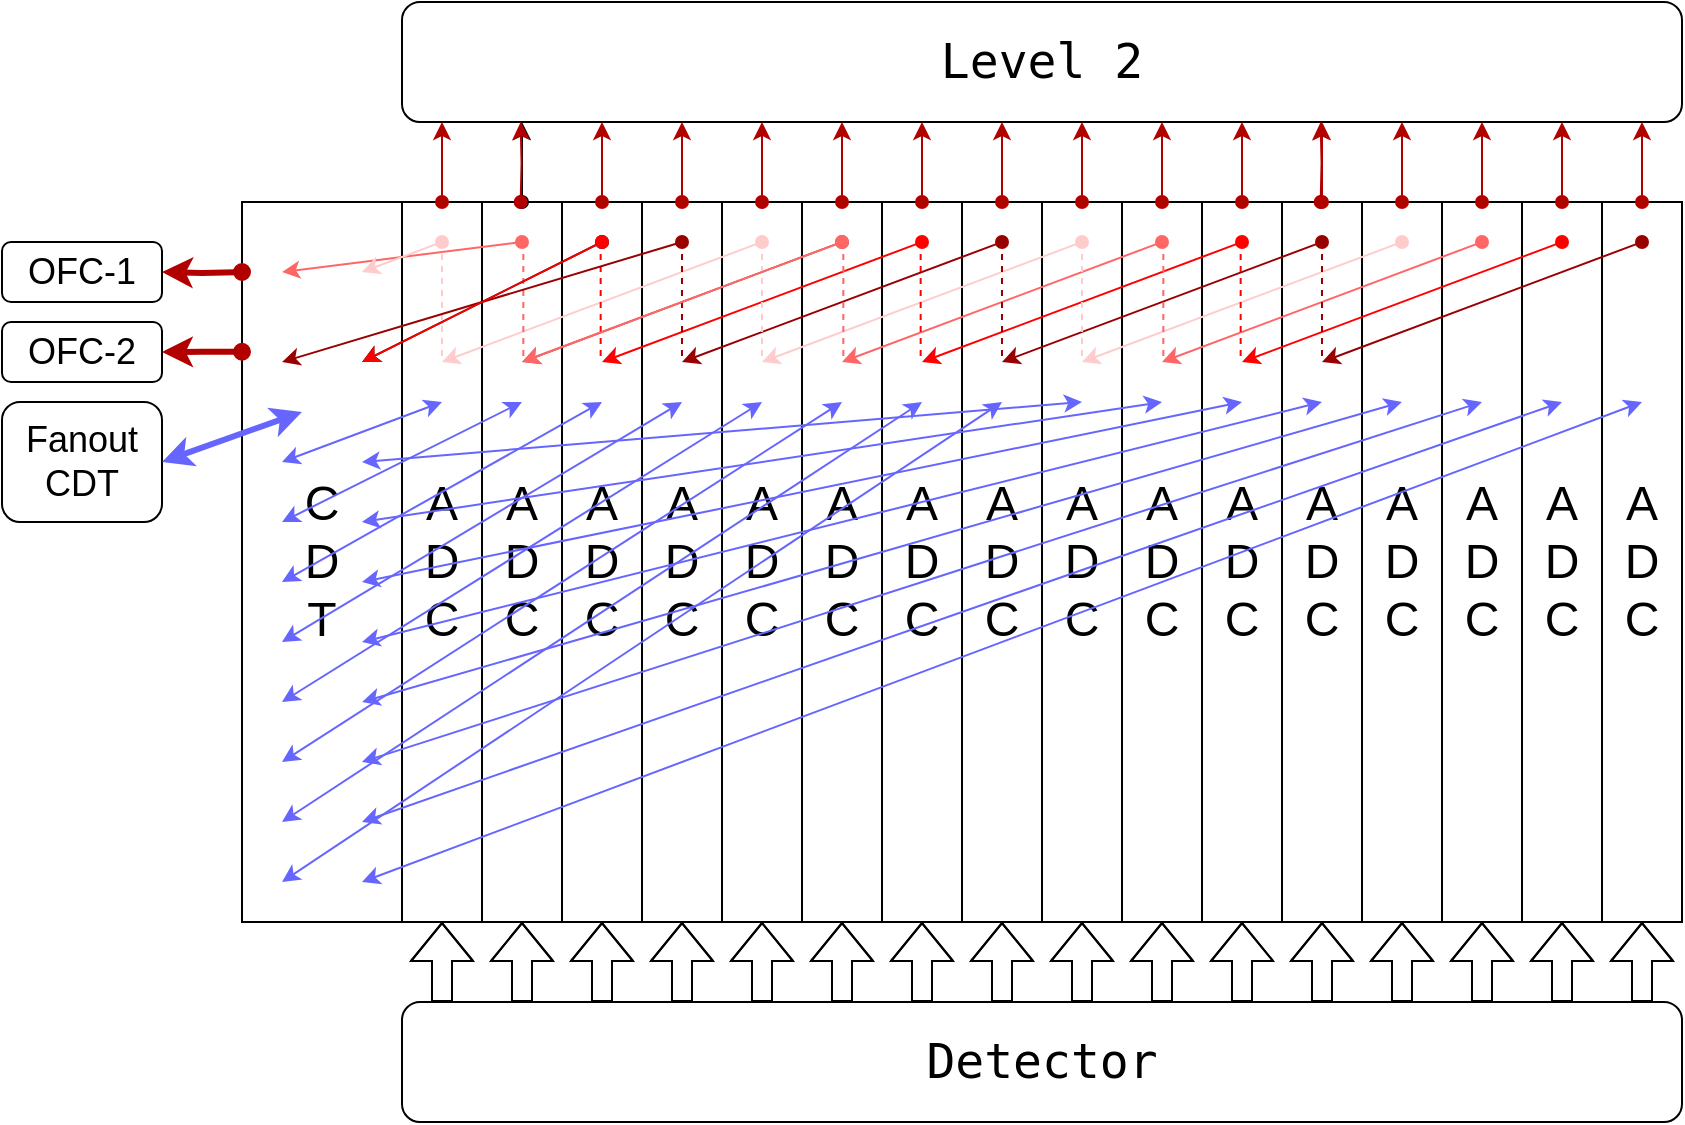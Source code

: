 <mxfile version="13.0.1" type="github"><diagram id="c4hljf-op57V5p_WFwa3" name="Page-1"><mxGraphModel dx="1043" dy="637" grid="1" gridSize="10" guides="1" tooltips="1" connect="1" arrows="1" fold="1" page="1" pageScale="1" pageWidth="850" pageHeight="1100" math="0" shadow="0"><root><mxCell id="0"/><mxCell id="1" parent="0"/><mxCell id="8QlNRYFuqzHitPFtihIb-22" value="&lt;span style=&quot;font-size: 24px&quot;&gt;C&lt;/span&gt;&lt;br style=&quot;font-size: 24px&quot;&gt;&lt;span style=&quot;font-size: 24px&quot;&gt;D&lt;/span&gt;&lt;br style=&quot;font-size: 24px&quot;&gt;&lt;span style=&quot;font-size: 24px&quot;&gt;T&lt;/span&gt;" style="rounded=0;whiteSpace=wrap;html=1;" vertex="1" parent="1"><mxGeometry x="125" y="120" width="80" height="360" as="geometry"/></mxCell><mxCell id="8QlNRYFuqzHitPFtihIb-60" style="edgeStyle=orthogonalEdgeStyle;rounded=0;orthogonalLoop=1;jettySize=auto;html=1;exitX=0.5;exitY=1;exitDx=0;exitDy=0;startArrow=block;startFill=1;endArrow=none;endFill=0;shape=flexArrow;" edge="1" parent="1" source="8QlNRYFuqzHitPFtihIb-23"><mxGeometry relative="1" as="geometry"><mxPoint x="225" y="520" as="targetPoint"/><Array as="points"><mxPoint x="225" y="500"/><mxPoint x="225" y="500"/></Array></mxGeometry></mxCell><mxCell id="8QlNRYFuqzHitPFtihIb-23" value="&lt;span style=&quot;font-size: 24px&quot;&gt;A&lt;/span&gt;&lt;br style=&quot;font-size: 24px&quot;&gt;&lt;span style=&quot;font-size: 24px&quot;&gt;D&lt;/span&gt;&lt;br style=&quot;font-size: 24px&quot;&gt;&lt;span style=&quot;font-size: 24px&quot;&gt;C&lt;/span&gt;" style="rounded=0;whiteSpace=wrap;html=1;" vertex="1" parent="1"><mxGeometry x="205" y="120" width="40" height="360" as="geometry"/></mxCell><mxCell id="8QlNRYFuqzHitPFtihIb-61" style="edgeStyle=orthogonalEdgeStyle;rounded=0;orthogonalLoop=1;jettySize=auto;html=1;exitX=0.5;exitY=1;exitDx=0;exitDy=0;startArrow=block;startFill=1;endArrow=none;endFill=0;shape=flexArrow;" edge="1" parent="1" source="8QlNRYFuqzHitPFtihIb-24"><mxGeometry relative="1" as="geometry"><mxPoint x="265" y="520" as="targetPoint"/></mxGeometry></mxCell><mxCell id="8QlNRYFuqzHitPFtihIb-24" value="&lt;span style=&quot;font-size: 24px&quot;&gt;A&lt;/span&gt;&lt;br style=&quot;font-size: 24px&quot;&gt;&lt;span style=&quot;font-size: 24px&quot;&gt;D&lt;/span&gt;&lt;br style=&quot;font-size: 24px&quot;&gt;&lt;span style=&quot;font-size: 24px&quot;&gt;C&lt;/span&gt;" style="rounded=0;whiteSpace=wrap;html=1;" vertex="1" parent="1"><mxGeometry x="245" y="120" width="40" height="360" as="geometry"/></mxCell><mxCell id="8QlNRYFuqzHitPFtihIb-63" style="edgeStyle=orthogonalEdgeStyle;rounded=0;orthogonalLoop=1;jettySize=auto;html=1;exitX=0.5;exitY=1;exitDx=0;exitDy=0;startArrow=block;startFill=1;endArrow=none;endFill=0;shape=flexArrow;" edge="1" parent="1" source="8QlNRYFuqzHitPFtihIb-25"><mxGeometry relative="1" as="geometry"><mxPoint x="305" y="520" as="targetPoint"/></mxGeometry></mxCell><mxCell id="8QlNRYFuqzHitPFtihIb-25" value="&lt;span style=&quot;font-size: 24px&quot;&gt;A&lt;/span&gt;&lt;br style=&quot;font-size: 24px&quot;&gt;&lt;span style=&quot;font-size: 24px&quot;&gt;D&lt;/span&gt;&lt;br style=&quot;font-size: 24px&quot;&gt;&lt;span style=&quot;font-size: 24px&quot;&gt;C&lt;/span&gt;" style="rounded=0;whiteSpace=wrap;html=1;" vertex="1" parent="1"><mxGeometry x="285" y="120" width="40" height="360" as="geometry"/></mxCell><mxCell id="8QlNRYFuqzHitPFtihIb-64" style="edgeStyle=orthogonalEdgeStyle;rounded=0;orthogonalLoop=1;jettySize=auto;html=1;exitX=0.5;exitY=1;exitDx=0;exitDy=0;startArrow=block;startFill=1;endArrow=none;endFill=0;shape=flexArrow;" edge="1" parent="1" source="8QlNRYFuqzHitPFtihIb-26"><mxGeometry relative="1" as="geometry"><mxPoint x="345" y="520" as="targetPoint"/></mxGeometry></mxCell><mxCell id="8QlNRYFuqzHitPFtihIb-26" value="&lt;span style=&quot;font-size: 24px&quot;&gt;A&lt;/span&gt;&lt;br style=&quot;font-size: 24px&quot;&gt;&lt;span style=&quot;font-size: 24px&quot;&gt;D&lt;/span&gt;&lt;br style=&quot;font-size: 24px&quot;&gt;&lt;span style=&quot;font-size: 24px&quot;&gt;C&lt;/span&gt;" style="rounded=0;whiteSpace=wrap;html=1;" vertex="1" parent="1"><mxGeometry x="325" y="120" width="40" height="360" as="geometry"/></mxCell><mxCell id="8QlNRYFuqzHitPFtihIb-65" style="edgeStyle=orthogonalEdgeStyle;rounded=0;orthogonalLoop=1;jettySize=auto;html=1;exitX=0.5;exitY=1;exitDx=0;exitDy=0;startArrow=block;startFill=1;endArrow=none;endFill=0;shape=flexArrow;" edge="1" parent="1" source="8QlNRYFuqzHitPFtihIb-27"><mxGeometry relative="1" as="geometry"><mxPoint x="385" y="520" as="targetPoint"/></mxGeometry></mxCell><mxCell id="8QlNRYFuqzHitPFtihIb-27" value="&lt;span style=&quot;font-size: 24px&quot;&gt;A&lt;/span&gt;&lt;br style=&quot;font-size: 24px&quot;&gt;&lt;span style=&quot;font-size: 24px&quot;&gt;D&lt;/span&gt;&lt;br style=&quot;font-size: 24px&quot;&gt;&lt;span style=&quot;font-size: 24px&quot;&gt;C&lt;/span&gt;" style="rounded=0;whiteSpace=wrap;html=1;" vertex="1" parent="1"><mxGeometry x="365" y="120" width="40" height="360" as="geometry"/></mxCell><mxCell id="8QlNRYFuqzHitPFtihIb-66" style="edgeStyle=orthogonalEdgeStyle;rounded=0;orthogonalLoop=1;jettySize=auto;html=1;exitX=0.5;exitY=1;exitDx=0;exitDy=0;startArrow=block;startFill=1;endArrow=none;endFill=0;shape=flexArrow;" edge="1" parent="1" source="8QlNRYFuqzHitPFtihIb-28"><mxGeometry relative="1" as="geometry"><mxPoint x="425" y="520" as="targetPoint"/></mxGeometry></mxCell><mxCell id="8QlNRYFuqzHitPFtihIb-28" value="&lt;span style=&quot;font-size: 24px&quot;&gt;A&lt;/span&gt;&lt;br style=&quot;font-size: 24px&quot;&gt;&lt;span style=&quot;font-size: 24px&quot;&gt;D&lt;/span&gt;&lt;br style=&quot;font-size: 24px&quot;&gt;&lt;span style=&quot;font-size: 24px&quot;&gt;C&lt;/span&gt;" style="rounded=0;whiteSpace=wrap;html=1;" vertex="1" parent="1"><mxGeometry x="405" y="120" width="40" height="360" as="geometry"/></mxCell><mxCell id="8QlNRYFuqzHitPFtihIb-67" style="edgeStyle=orthogonalEdgeStyle;rounded=0;orthogonalLoop=1;jettySize=auto;html=1;exitX=0.5;exitY=1;exitDx=0;exitDy=0;startArrow=block;startFill=1;endArrow=none;endFill=0;shape=flexArrow;" edge="1" parent="1" source="8QlNRYFuqzHitPFtihIb-29"><mxGeometry relative="1" as="geometry"><mxPoint x="465" y="520" as="targetPoint"/></mxGeometry></mxCell><mxCell id="8QlNRYFuqzHitPFtihIb-29" value="&lt;span style=&quot;font-size: 24px&quot;&gt;A&lt;/span&gt;&lt;br style=&quot;font-size: 24px&quot;&gt;&lt;span style=&quot;font-size: 24px&quot;&gt;D&lt;/span&gt;&lt;br style=&quot;font-size: 24px&quot;&gt;&lt;span style=&quot;font-size: 24px&quot;&gt;C&lt;/span&gt;" style="rounded=0;whiteSpace=wrap;html=1;" vertex="1" parent="1"><mxGeometry x="445" y="120" width="40" height="360" as="geometry"/></mxCell><mxCell id="8QlNRYFuqzHitPFtihIb-68" style="edgeStyle=orthogonalEdgeStyle;rounded=0;orthogonalLoop=1;jettySize=auto;html=1;exitX=0.5;exitY=1;exitDx=0;exitDy=0;startArrow=block;startFill=1;endArrow=none;endFill=0;shape=flexArrow;" edge="1" parent="1" source="8QlNRYFuqzHitPFtihIb-30"><mxGeometry relative="1" as="geometry"><mxPoint x="505" y="520" as="targetPoint"/></mxGeometry></mxCell><mxCell id="8QlNRYFuqzHitPFtihIb-30" value="&lt;span style=&quot;font-size: 24px&quot;&gt;A&lt;/span&gt;&lt;br style=&quot;font-size: 24px&quot;&gt;&lt;span style=&quot;font-size: 24px&quot;&gt;D&lt;/span&gt;&lt;br style=&quot;font-size: 24px&quot;&gt;&lt;span style=&quot;font-size: 24px&quot;&gt;C&lt;/span&gt;" style="rounded=0;whiteSpace=wrap;html=1;" vertex="1" parent="1"><mxGeometry x="485" y="120" width="40" height="360" as="geometry"/></mxCell><mxCell id="8QlNRYFuqzHitPFtihIb-69" style="edgeStyle=orthogonalEdgeStyle;rounded=0;orthogonalLoop=1;jettySize=auto;html=1;exitX=0.5;exitY=1;exitDx=0;exitDy=0;startArrow=block;startFill=1;endArrow=none;endFill=0;shape=flexArrow;" edge="1" parent="1" source="8QlNRYFuqzHitPFtihIb-31"><mxGeometry relative="1" as="geometry"><mxPoint x="545" y="520" as="targetPoint"/></mxGeometry></mxCell><mxCell id="8QlNRYFuqzHitPFtihIb-31" value="&lt;span style=&quot;font-size: 24px&quot;&gt;A&lt;/span&gt;&lt;br style=&quot;font-size: 24px&quot;&gt;&lt;span style=&quot;font-size: 24px&quot;&gt;D&lt;/span&gt;&lt;br style=&quot;font-size: 24px&quot;&gt;&lt;span style=&quot;font-size: 24px&quot;&gt;C&lt;/span&gt;" style="rounded=0;whiteSpace=wrap;html=1;" vertex="1" parent="1"><mxGeometry x="525" y="120" width="40" height="360" as="geometry"/></mxCell><mxCell id="8QlNRYFuqzHitPFtihIb-70" style="edgeStyle=orthogonalEdgeStyle;rounded=0;orthogonalLoop=1;jettySize=auto;html=1;exitX=0.5;exitY=1;exitDx=0;exitDy=0;startArrow=block;startFill=1;endArrow=none;endFill=0;shape=flexArrow;" edge="1" parent="1" source="8QlNRYFuqzHitPFtihIb-32"><mxGeometry relative="1" as="geometry"><mxPoint x="585" y="520" as="targetPoint"/></mxGeometry></mxCell><mxCell id="8QlNRYFuqzHitPFtihIb-32" value="&lt;span style=&quot;font-size: 24px&quot;&gt;A&lt;/span&gt;&lt;br style=&quot;font-size: 24px&quot;&gt;&lt;span style=&quot;font-size: 24px&quot;&gt;D&lt;/span&gt;&lt;br style=&quot;font-size: 24px&quot;&gt;&lt;span style=&quot;font-size: 24px&quot;&gt;C&lt;/span&gt;" style="rounded=0;whiteSpace=wrap;html=1;" vertex="1" parent="1"><mxGeometry x="565" y="120" width="40" height="360" as="geometry"/></mxCell><mxCell id="8QlNRYFuqzHitPFtihIb-71" style="edgeStyle=orthogonalEdgeStyle;rounded=0;orthogonalLoop=1;jettySize=auto;html=1;exitX=0.5;exitY=1;exitDx=0;exitDy=0;startArrow=block;startFill=1;endArrow=none;endFill=0;shape=flexArrow;" edge="1" parent="1" source="8QlNRYFuqzHitPFtihIb-33"><mxGeometry relative="1" as="geometry"><mxPoint x="625" y="520" as="targetPoint"/></mxGeometry></mxCell><mxCell id="8QlNRYFuqzHitPFtihIb-33" value="&lt;span style=&quot;font-size: 24px&quot;&gt;A&lt;/span&gt;&lt;br style=&quot;font-size: 24px&quot;&gt;&lt;span style=&quot;font-size: 24px&quot;&gt;D&lt;/span&gt;&lt;br style=&quot;font-size: 24px&quot;&gt;&lt;span style=&quot;font-size: 24px&quot;&gt;C&lt;/span&gt;" style="rounded=0;whiteSpace=wrap;html=1;" vertex="1" parent="1"><mxGeometry x="605" y="120" width="40" height="360" as="geometry"/></mxCell><mxCell id="8QlNRYFuqzHitPFtihIb-72" style="edgeStyle=orthogonalEdgeStyle;rounded=0;orthogonalLoop=1;jettySize=auto;html=1;exitX=0.5;exitY=1;exitDx=0;exitDy=0;startArrow=block;startFill=1;endArrow=none;endFill=0;shape=flexArrow;" edge="1" parent="1" source="8QlNRYFuqzHitPFtihIb-34"><mxGeometry relative="1" as="geometry"><mxPoint x="665" y="520" as="targetPoint"/></mxGeometry></mxCell><mxCell id="8QlNRYFuqzHitPFtihIb-34" value="&lt;span style=&quot;font-size: 24px&quot;&gt;A&lt;/span&gt;&lt;br style=&quot;font-size: 24px&quot;&gt;&lt;span style=&quot;font-size: 24px&quot;&gt;D&lt;/span&gt;&lt;br style=&quot;font-size: 24px&quot;&gt;&lt;span style=&quot;font-size: 24px&quot;&gt;C&lt;/span&gt;" style="rounded=0;whiteSpace=wrap;html=1;" vertex="1" parent="1"><mxGeometry x="645" y="120" width="40" height="360" as="geometry"/></mxCell><mxCell id="8QlNRYFuqzHitPFtihIb-73" style="edgeStyle=orthogonalEdgeStyle;rounded=0;orthogonalLoop=1;jettySize=auto;html=1;exitX=0.5;exitY=1;exitDx=0;exitDy=0;startArrow=block;startFill=1;endArrow=none;endFill=0;shape=flexArrow;" edge="1" parent="1" source="8QlNRYFuqzHitPFtihIb-35"><mxGeometry relative="1" as="geometry"><mxPoint x="705" y="520" as="targetPoint"/></mxGeometry></mxCell><mxCell id="8QlNRYFuqzHitPFtihIb-35" value="&lt;span style=&quot;font-size: 24px&quot;&gt;A&lt;/span&gt;&lt;br style=&quot;font-size: 24px&quot;&gt;&lt;span style=&quot;font-size: 24px&quot;&gt;D&lt;/span&gt;&lt;br style=&quot;font-size: 24px&quot;&gt;&lt;span style=&quot;font-size: 24px&quot;&gt;C&lt;/span&gt;" style="rounded=0;whiteSpace=wrap;html=1;" vertex="1" parent="1"><mxGeometry x="685" y="120" width="40" height="360" as="geometry"/></mxCell><mxCell id="8QlNRYFuqzHitPFtihIb-74" style="edgeStyle=orthogonalEdgeStyle;rounded=0;orthogonalLoop=1;jettySize=auto;html=1;exitX=0.5;exitY=1;exitDx=0;exitDy=0;startArrow=block;startFill=1;endArrow=none;endFill=0;shape=flexArrow;" edge="1" parent="1" source="8QlNRYFuqzHitPFtihIb-36"><mxGeometry relative="1" as="geometry"><mxPoint x="745" y="520" as="targetPoint"/></mxGeometry></mxCell><mxCell id="8QlNRYFuqzHitPFtihIb-36" value="&lt;span style=&quot;font-size: 24px&quot;&gt;A&lt;/span&gt;&lt;br style=&quot;font-size: 24px&quot;&gt;&lt;span style=&quot;font-size: 24px&quot;&gt;D&lt;/span&gt;&lt;br style=&quot;font-size: 24px&quot;&gt;&lt;span style=&quot;font-size: 24px&quot;&gt;C&lt;/span&gt;" style="rounded=0;whiteSpace=wrap;html=1;" vertex="1" parent="1"><mxGeometry x="725" y="120" width="40" height="360" as="geometry"/></mxCell><mxCell id="8QlNRYFuqzHitPFtihIb-75" style="edgeStyle=orthogonalEdgeStyle;rounded=0;orthogonalLoop=1;jettySize=auto;html=1;exitX=0.5;exitY=1;exitDx=0;exitDy=0;startArrow=block;startFill=1;endArrow=none;endFill=0;shape=flexArrow;" edge="1" parent="1" source="8QlNRYFuqzHitPFtihIb-37"><mxGeometry relative="1" as="geometry"><mxPoint x="785" y="520" as="targetPoint"/></mxGeometry></mxCell><mxCell id="8QlNRYFuqzHitPFtihIb-37" value="&lt;span style=&quot;font-size: 24px&quot;&gt;A&lt;/span&gt;&lt;br style=&quot;font-size: 24px&quot;&gt;&lt;span style=&quot;font-size: 24px&quot;&gt;D&lt;/span&gt;&lt;br style=&quot;font-size: 24px&quot;&gt;&lt;span style=&quot;font-size: 24px&quot;&gt;C&lt;/span&gt;" style="rounded=0;whiteSpace=wrap;html=1;" vertex="1" parent="1"><mxGeometry x="765" y="120" width="40" height="360" as="geometry"/></mxCell><mxCell id="8QlNRYFuqzHitPFtihIb-76" style="edgeStyle=orthogonalEdgeStyle;rounded=0;orthogonalLoop=1;jettySize=auto;html=1;exitX=0.5;exitY=1;exitDx=0;exitDy=0;startArrow=block;startFill=1;endArrow=none;endFill=0;shape=flexArrow;" edge="1" parent="1" source="8QlNRYFuqzHitPFtihIb-38"><mxGeometry relative="1" as="geometry"><mxPoint x="825" y="520" as="targetPoint"/></mxGeometry></mxCell><mxCell id="8QlNRYFuqzHitPFtihIb-38" value="&lt;span style=&quot;font-size: 24px&quot;&gt;A&lt;/span&gt;&lt;br style=&quot;font-size: 24px&quot;&gt;&lt;span style=&quot;font-size: 24px&quot;&gt;D&lt;/span&gt;&lt;br style=&quot;font-size: 24px&quot;&gt;&lt;span style=&quot;font-size: 24px&quot;&gt;C&lt;/span&gt;" style="rounded=0;whiteSpace=wrap;html=1;" vertex="1" parent="1"><mxGeometry x="805" y="120" width="40" height="360" as="geometry"/></mxCell><mxCell id="8QlNRYFuqzHitPFtihIb-77" value="&lt;pre&gt;&lt;font style=&quot;font-size: 24px&quot;&gt;Detector&lt;/font&gt;&lt;/pre&gt;" style="rounded=1;whiteSpace=wrap;html=1;" vertex="1" parent="1"><mxGeometry x="205" y="520" width="640" height="60" as="geometry"/></mxCell><mxCell id="8QlNRYFuqzHitPFtihIb-79" value="&lt;pre&gt;&lt;font style=&quot;font-size: 24px&quot;&gt;Level 2&lt;/font&gt;&lt;/pre&gt;" style="rounded=1;whiteSpace=wrap;html=1;" vertex="1" parent="1"><mxGeometry x="205" y="20" width="640" height="60" as="geometry"/></mxCell><mxCell id="8QlNRYFuqzHitPFtihIb-83" value="" style="endArrow=classic;html=1;startArrow=oval;startFill=1;strokeColor=#990000;" edge="1" parent="1"><mxGeometry width="50" height="50" relative="1" as="geometry"><mxPoint x="825" y="140" as="sourcePoint"/><mxPoint x="665" y="200" as="targetPoint"/></mxGeometry></mxCell><mxCell id="8QlNRYFuqzHitPFtihIb-86" value="" style="endArrow=classic;html=1;startArrow=oval;startFill=1;strokeColor=#FF0000;" edge="1" parent="1"><mxGeometry width="50" height="50" relative="1" as="geometry"><mxPoint x="785" y="140" as="sourcePoint"/><mxPoint x="625" y="200" as="targetPoint"/></mxGeometry></mxCell><mxCell id="8QlNRYFuqzHitPFtihIb-87" value="" style="endArrow=classic;html=1;startArrow=oval;startFill=1;fillColor=#f8cecc;strokeColor=#FF6666;" edge="1" parent="1"><mxGeometry width="50" height="50" relative="1" as="geometry"><mxPoint x="745" y="140" as="sourcePoint"/><mxPoint x="585" y="200" as="targetPoint"/></mxGeometry></mxCell><mxCell id="8QlNRYFuqzHitPFtihIb-88" value="" style="endArrow=classic;html=1;startArrow=oval;startFill=1;strokeColor=#FFCCCC;" edge="1" parent="1"><mxGeometry width="50" height="50" relative="1" as="geometry"><mxPoint x="705" y="140" as="sourcePoint"/><mxPoint x="545" y="200" as="targetPoint"/></mxGeometry></mxCell><mxCell id="8QlNRYFuqzHitPFtihIb-89" value="" style="endArrow=classic;html=1;startArrow=oval;startFill=1;strokeColor=#990000;" edge="1" parent="1"><mxGeometry width="50" height="50" relative="1" as="geometry"><mxPoint x="665" y="140" as="sourcePoint"/><mxPoint x="505" y="200" as="targetPoint"/></mxGeometry></mxCell><mxCell id="8QlNRYFuqzHitPFtihIb-90" value="" style="endArrow=classic;html=1;startArrow=oval;startFill=1;strokeColor=#FF0000;" edge="1" parent="1"><mxGeometry width="50" height="50" relative="1" as="geometry"><mxPoint x="625" y="140" as="sourcePoint"/><mxPoint x="465" y="200" as="targetPoint"/></mxGeometry></mxCell><mxCell id="8QlNRYFuqzHitPFtihIb-91" value="" style="endArrow=classic;html=1;startArrow=oval;startFill=1;fillColor=#f8cecc;strokeColor=#FF6666;" edge="1" parent="1"><mxGeometry width="50" height="50" relative="1" as="geometry"><mxPoint x="585" y="140" as="sourcePoint"/><mxPoint x="425" y="200" as="targetPoint"/></mxGeometry></mxCell><mxCell id="8QlNRYFuqzHitPFtihIb-92" value="" style="endArrow=classic;html=1;startArrow=oval;startFill=1;strokeColor=#FFCCCC;" edge="1" parent="1"><mxGeometry width="50" height="50" relative="1" as="geometry"><mxPoint x="545" y="140" as="sourcePoint"/><mxPoint x="385" y="200" as="targetPoint"/></mxGeometry></mxCell><mxCell id="8QlNRYFuqzHitPFtihIb-93" value="" style="endArrow=classic;html=1;startArrow=oval;startFill=1;strokeColor=#990000;" edge="1" parent="1"><mxGeometry width="50" height="50" relative="1" as="geometry"><mxPoint x="505" y="140" as="sourcePoint"/><mxPoint x="345" y="200" as="targetPoint"/></mxGeometry></mxCell><mxCell id="8QlNRYFuqzHitPFtihIb-94" value="" style="endArrow=classic;html=1;startArrow=oval;startFill=1;strokeColor=#FF0000;" edge="1" parent="1"><mxGeometry width="50" height="50" relative="1" as="geometry"><mxPoint x="465" y="140" as="sourcePoint"/><mxPoint x="305" y="200" as="targetPoint"/></mxGeometry></mxCell><mxCell id="8QlNRYFuqzHitPFtihIb-95" value="" style="endArrow=classic;html=1;startArrow=oval;startFill=1;fillColor=#f8cecc;strokeColor=#b85450;" edge="1" parent="1"><mxGeometry width="50" height="50" relative="1" as="geometry"><mxPoint x="425" y="140" as="sourcePoint"/><mxPoint x="265" y="200" as="targetPoint"/></mxGeometry></mxCell><mxCell id="8QlNRYFuqzHitPFtihIb-96" value="" style="endArrow=classic;html=1;startArrow=oval;startFill=1;strokeColor=#FFCCCC;" edge="1" parent="1"><mxGeometry width="50" height="50" relative="1" as="geometry"><mxPoint x="385" y="140" as="sourcePoint"/><mxPoint x="225" y="200" as="targetPoint"/></mxGeometry></mxCell><mxCell id="8QlNRYFuqzHitPFtihIb-97" value="" style="endArrow=none;dashed=1;html=1;strokeColor=#990000;" edge="1" parent="1"><mxGeometry width="50" height="50" relative="1" as="geometry"><mxPoint x="665" y="140" as="sourcePoint"/><mxPoint x="665" y="200" as="targetPoint"/></mxGeometry></mxCell><mxCell id="8QlNRYFuqzHitPFtihIb-98" value="" style="endArrow=none;dashed=1;html=1;strokeColor=#FF0000;" edge="1" parent="1"><mxGeometry width="50" height="50" relative="1" as="geometry"><mxPoint x="624.33" y="140" as="sourcePoint"/><mxPoint x="624.33" y="200" as="targetPoint"/></mxGeometry></mxCell><mxCell id="8QlNRYFuqzHitPFtihIb-99" value="" style="endArrow=none;dashed=1;html=1;fillColor=#f8cecc;strokeColor=#FF6666;" edge="1" parent="1"><mxGeometry width="50" height="50" relative="1" as="geometry"><mxPoint x="585.67" y="140" as="sourcePoint"/><mxPoint x="585.67" y="200" as="targetPoint"/></mxGeometry></mxCell><mxCell id="8QlNRYFuqzHitPFtihIb-100" value="" style="endArrow=none;dashed=1;html=1;strokeColor=#FFCCCC;" edge="1" parent="1"><mxGeometry width="50" height="50" relative="1" as="geometry"><mxPoint x="545" y="140" as="sourcePoint"/><mxPoint x="545" y="200" as="targetPoint"/></mxGeometry></mxCell><mxCell id="8QlNRYFuqzHitPFtihIb-101" value="" style="endArrow=none;dashed=1;html=1;strokeColor=#990000;" edge="1" parent="1"><mxGeometry width="50" height="50" relative="1" as="geometry"><mxPoint x="505" y="140" as="sourcePoint"/><mxPoint x="505" y="200" as="targetPoint"/></mxGeometry></mxCell><mxCell id="8QlNRYFuqzHitPFtihIb-102" value="" style="endArrow=none;dashed=1;html=1;strokeColor=#FF0000;" edge="1" parent="1"><mxGeometry width="50" height="50" relative="1" as="geometry"><mxPoint x="464.33" y="140" as="sourcePoint"/><mxPoint x="464.33" y="200" as="targetPoint"/></mxGeometry></mxCell><mxCell id="8QlNRYFuqzHitPFtihIb-103" value="" style="endArrow=none;dashed=1;html=1;fillColor=#f8cecc;strokeColor=#FF6666;" edge="1" parent="1"><mxGeometry width="50" height="50" relative="1" as="geometry"><mxPoint x="425.67" y="140" as="sourcePoint"/><mxPoint x="425.67" y="200" as="targetPoint"/></mxGeometry></mxCell><mxCell id="8QlNRYFuqzHitPFtihIb-104" value="" style="endArrow=none;dashed=1;html=1;strokeColor=#FFCCCC;" edge="1" parent="1"><mxGeometry width="50" height="50" relative="1" as="geometry"><mxPoint x="385" y="140" as="sourcePoint"/><mxPoint x="385" y="200" as="targetPoint"/></mxGeometry></mxCell><mxCell id="8QlNRYFuqzHitPFtihIb-105" value="" style="endArrow=none;dashed=1;html=1;strokeColor=#990000;" edge="1" parent="1"><mxGeometry width="50" height="50" relative="1" as="geometry"><mxPoint x="345" y="140" as="sourcePoint"/><mxPoint x="345" y="200" as="targetPoint"/></mxGeometry></mxCell><mxCell id="8QlNRYFuqzHitPFtihIb-106" value="" style="endArrow=none;dashed=1;html=1;strokeColor=#FF0000;" edge="1" parent="1"><mxGeometry width="50" height="50" relative="1" as="geometry"><mxPoint x="304.33" y="140" as="sourcePoint"/><mxPoint x="304.33" y="200" as="targetPoint"/></mxGeometry></mxCell><mxCell id="8QlNRYFuqzHitPFtihIb-107" value="" style="endArrow=none;dashed=1;html=1;fillColor=#f8cecc;strokeColor=#FF6666;" edge="1" parent="1"><mxGeometry width="50" height="50" relative="1" as="geometry"><mxPoint x="265.67" y="140" as="sourcePoint"/><mxPoint x="265.67" y="200" as="targetPoint"/></mxGeometry></mxCell><mxCell id="8QlNRYFuqzHitPFtihIb-108" value="" style="endArrow=none;dashed=1;html=1;strokeColor=#FFCCCC;" edge="1" parent="1"><mxGeometry width="50" height="50" relative="1" as="geometry"><mxPoint x="225" y="140" as="sourcePoint"/><mxPoint x="225" y="200" as="targetPoint"/></mxGeometry></mxCell><mxCell id="8QlNRYFuqzHitPFtihIb-109" value="" style="endArrow=classic;html=1;startArrow=oval;startFill=1;strokeColor=#990000;" edge="1" parent="1"><mxGeometry width="50" height="50" relative="1" as="geometry"><mxPoint x="345" y="140" as="sourcePoint"/><mxPoint x="145" y="200" as="targetPoint"/></mxGeometry></mxCell><mxCell id="8QlNRYFuqzHitPFtihIb-110" value="" style="endArrow=classic;html=1;startArrow=oval;startFill=1;" edge="1" parent="1"><mxGeometry width="50" height="50" relative="1" as="geometry"><mxPoint x="305" y="140" as="sourcePoint"/><mxPoint x="185" y="200" as="targetPoint"/></mxGeometry></mxCell><mxCell id="8QlNRYFuqzHitPFtihIb-111" value="" style="endArrow=classic;html=1;startArrow=oval;startFill=1;fillColor=#f8cecc;strokeColor=#FF6666;" edge="1" parent="1"><mxGeometry width="50" height="50" relative="1" as="geometry"><mxPoint x="265" y="140" as="sourcePoint"/><mxPoint x="145" y="155" as="targetPoint"/></mxGeometry></mxCell><mxCell id="8QlNRYFuqzHitPFtihIb-112" value="" style="endArrow=classic;html=1;startArrow=oval;startFill=1;strokeColor=#FFCCCC;" edge="1" parent="1"><mxGeometry width="50" height="50" relative="1" as="geometry"><mxPoint x="225" y="140" as="sourcePoint"/><mxPoint x="185" y="155" as="targetPoint"/></mxGeometry></mxCell><mxCell id="8QlNRYFuqzHitPFtihIb-114" value="" style="endArrow=classic;startArrow=classic;html=1;strokeColor=#6666FF;" edge="1" parent="1"><mxGeometry width="50" height="50" relative="1" as="geometry"><mxPoint x="145" y="250" as="sourcePoint"/><mxPoint x="225" y="220" as="targetPoint"/></mxGeometry></mxCell><mxCell id="8QlNRYFuqzHitPFtihIb-115" value="" style="endArrow=classic;startArrow=classic;html=1;strokeColor=#6666FF;" edge="1" parent="1"><mxGeometry width="50" height="50" relative="1" as="geometry"><mxPoint x="145" y="280" as="sourcePoint"/><mxPoint x="265" y="220" as="targetPoint"/></mxGeometry></mxCell><mxCell id="8QlNRYFuqzHitPFtihIb-116" value="" style="endArrow=classic;startArrow=classic;html=1;strokeColor=#6666FF;" edge="1" parent="1"><mxGeometry width="50" height="50" relative="1" as="geometry"><mxPoint x="145" y="310" as="sourcePoint"/><mxPoint x="305" y="220" as="targetPoint"/></mxGeometry></mxCell><mxCell id="8QlNRYFuqzHitPFtihIb-117" value="" style="endArrow=classic;startArrow=classic;html=1;strokeColor=#6666FF;" edge="1" parent="1"><mxGeometry width="50" height="50" relative="1" as="geometry"><mxPoint x="145" y="340" as="sourcePoint"/><mxPoint x="345" y="220" as="targetPoint"/></mxGeometry></mxCell><mxCell id="8QlNRYFuqzHitPFtihIb-118" value="" style="endArrow=classic;startArrow=classic;html=1;strokeColor=#6666FF;" edge="1" parent="1"><mxGeometry width="50" height="50" relative="1" as="geometry"><mxPoint x="145" y="370" as="sourcePoint"/><mxPoint x="385" y="220" as="targetPoint"/></mxGeometry></mxCell><mxCell id="8QlNRYFuqzHitPFtihIb-119" value="" style="endArrow=classic;startArrow=classic;html=1;strokeColor=#6666FF;" edge="1" parent="1"><mxGeometry width="50" height="50" relative="1" as="geometry"><mxPoint x="145" y="400" as="sourcePoint"/><mxPoint x="425" y="220" as="targetPoint"/></mxGeometry></mxCell><mxCell id="8QlNRYFuqzHitPFtihIb-120" value="" style="endArrow=classic;startArrow=classic;html=1;strokeColor=#6666FF;" edge="1" parent="1"><mxGeometry width="50" height="50" relative="1" as="geometry"><mxPoint x="145" y="430" as="sourcePoint"/><mxPoint x="465" y="220" as="targetPoint"/></mxGeometry></mxCell><mxCell id="8QlNRYFuqzHitPFtihIb-121" value="" style="endArrow=classic;startArrow=classic;html=1;strokeColor=#6666FF;" edge="1" parent="1"><mxGeometry width="50" height="50" relative="1" as="geometry"><mxPoint x="145" y="460" as="sourcePoint"/><mxPoint x="505" y="220" as="targetPoint"/></mxGeometry></mxCell><mxCell id="8QlNRYFuqzHitPFtihIb-122" value="" style="endArrow=classic;startArrow=classic;html=1;strokeColor=#6666FF;" edge="1" parent="1"><mxGeometry width="50" height="50" relative="1" as="geometry"><mxPoint x="185" y="250" as="sourcePoint"/><mxPoint x="545" y="220" as="targetPoint"/></mxGeometry></mxCell><mxCell id="8QlNRYFuqzHitPFtihIb-123" value="" style="endArrow=classic;startArrow=classic;html=1;strokeColor=#6666FF;" edge="1" parent="1"><mxGeometry width="50" height="50" relative="1" as="geometry"><mxPoint x="185" y="280" as="sourcePoint"/><mxPoint x="585" y="220" as="targetPoint"/></mxGeometry></mxCell><mxCell id="8QlNRYFuqzHitPFtihIb-124" value="" style="endArrow=classic;startArrow=classic;html=1;strokeColor=#6666FF;" edge="1" parent="1"><mxGeometry width="50" height="50" relative="1" as="geometry"><mxPoint x="185" y="310" as="sourcePoint"/><mxPoint x="625" y="220" as="targetPoint"/></mxGeometry></mxCell><mxCell id="8QlNRYFuqzHitPFtihIb-125" value="" style="endArrow=classic;startArrow=classic;html=1;strokeColor=#6666FF;" edge="1" parent="1"><mxGeometry width="50" height="50" relative="1" as="geometry"><mxPoint x="185" y="340" as="sourcePoint"/><mxPoint x="665" y="220" as="targetPoint"/></mxGeometry></mxCell><mxCell id="8QlNRYFuqzHitPFtihIb-126" value="" style="endArrow=classic;startArrow=classic;html=1;strokeColor=#6666FF;" edge="1" parent="1"><mxGeometry width="50" height="50" relative="1" as="geometry"><mxPoint x="185" y="370" as="sourcePoint"/><mxPoint x="705" y="220" as="targetPoint"/></mxGeometry></mxCell><mxCell id="8QlNRYFuqzHitPFtihIb-127" value="" style="endArrow=classic;startArrow=classic;html=1;strokeColor=#6666FF;" edge="1" parent="1"><mxGeometry width="50" height="50" relative="1" as="geometry"><mxPoint x="185" y="400" as="sourcePoint"/><mxPoint x="745" y="220" as="targetPoint"/></mxGeometry></mxCell><mxCell id="8QlNRYFuqzHitPFtihIb-128" value="" style="endArrow=classic;startArrow=classic;html=1;strokeColor=#6666FF;" edge="1" parent="1"><mxGeometry width="50" height="50" relative="1" as="geometry"><mxPoint x="185" y="430" as="sourcePoint"/><mxPoint x="785" y="220" as="targetPoint"/></mxGeometry></mxCell><mxCell id="8QlNRYFuqzHitPFtihIb-129" value="" style="endArrow=classic;startArrow=classic;html=1;strokeColor=#6666FF;" edge="1" parent="1"><mxGeometry width="50" height="50" relative="1" as="geometry"><mxPoint x="185" y="460" as="sourcePoint"/><mxPoint x="825" y="220" as="targetPoint"/></mxGeometry></mxCell><mxCell id="8QlNRYFuqzHitPFtihIb-131" value="" style="endArrow=classic;html=1;startArrow=oval;startFill=1;strokeColor=#FF0000;" edge="1" parent="1"><mxGeometry width="50" height="50" relative="1" as="geometry"><mxPoint x="305" y="140" as="sourcePoint"/><mxPoint x="185" y="200" as="targetPoint"/></mxGeometry></mxCell><mxCell id="8QlNRYFuqzHitPFtihIb-132" value="" style="endArrow=classic;html=1;startArrow=oval;startFill=1;fillColor=#f8cecc;strokeColor=#FF6666;" edge="1" parent="1"><mxGeometry width="50" height="50" relative="1" as="geometry"><mxPoint x="425" y="140" as="sourcePoint"/><mxPoint x="265" y="200" as="targetPoint"/></mxGeometry></mxCell><mxCell id="8QlNRYFuqzHitPFtihIb-134" value="&lt;font style=&quot;font-size: 18px&quot;&gt;OFC-1&lt;/font&gt;" style="rounded=1;whiteSpace=wrap;html=1;" vertex="1" parent="1"><mxGeometry x="5" y="140" width="80" height="30" as="geometry"/></mxCell><mxCell id="8QlNRYFuqzHitPFtihIb-135" value="&lt;font style=&quot;font-size: 18px&quot;&gt;OFC-2&lt;/font&gt;" style="rounded=1;whiteSpace=wrap;html=1;" vertex="1" parent="1"><mxGeometry x="5" y="180" width="80" height="30" as="geometry"/></mxCell><mxCell id="8QlNRYFuqzHitPFtihIb-136" style="edgeStyle=orthogonalEdgeStyle;rounded=0;orthogonalLoop=1;jettySize=auto;html=1;fillColor=#e51400;strokeColor=#B20000;entryX=1;entryY=0.5;entryDx=0;entryDy=0;jumpSize=7;strokeWidth=3;startArrow=oval;startFill=1;" edge="1" parent="1" target="8QlNRYFuqzHitPFtihIb-134"><mxGeometry relative="1" as="geometry"><mxPoint x="235" y="90" as="targetPoint"/><mxPoint x="125" y="155" as="sourcePoint"/></mxGeometry></mxCell><mxCell id="8QlNRYFuqzHitPFtihIb-137" style="edgeStyle=orthogonalEdgeStyle;rounded=0;orthogonalLoop=1;jettySize=auto;html=1;fillColor=#e51400;strokeColor=#B20000;entryX=1;entryY=0.5;entryDx=0;entryDy=0;exitX=0;exitY=0.208;exitDx=0;exitDy=0;exitPerimeter=0;jumpSize=7;strokeWidth=3;startArrow=oval;startFill=1;" edge="1" parent="1" source="8QlNRYFuqzHitPFtihIb-22" target="8QlNRYFuqzHitPFtihIb-135"><mxGeometry relative="1" as="geometry"><mxPoint x="95" y="165" as="targetPoint"/><mxPoint x="135" y="165" as="sourcePoint"/></mxGeometry></mxCell><mxCell id="8QlNRYFuqzHitPFtihIb-138" value="&lt;font style=&quot;font-size: 18px&quot;&gt;Fanout&lt;br&gt;CDT&lt;br&gt;&lt;/font&gt;" style="rounded=1;whiteSpace=wrap;html=1;" vertex="1" parent="1"><mxGeometry x="5" y="220" width="80" height="60" as="geometry"/></mxCell><mxCell id="8QlNRYFuqzHitPFtihIb-139" value="" style="endArrow=classic;startArrow=classic;html=1;strokeColor=#6666FF;exitX=1;exitY=0.5;exitDx=0;exitDy=0;jumpSize=7;strokeWidth=3;" edge="1" parent="1" source="8QlNRYFuqzHitPFtihIb-138"><mxGeometry width="50" height="50" relative="1" as="geometry"><mxPoint x="155" y="260" as="sourcePoint"/><mxPoint x="155" y="225" as="targetPoint"/></mxGeometry></mxCell><mxCell id="8QlNRYFuqzHitPFtihIb-44" style="edgeStyle=orthogonalEdgeStyle;rounded=0;orthogonalLoop=1;jettySize=auto;html=1;fillColor=#e51400;strokeColor=#B20000;startArrow=oval;startFill=1;strokeWidth=1;" edge="1" parent="1" source="8QlNRYFuqzHitPFtihIb-23"><mxGeometry relative="1" as="geometry"><mxPoint x="225" y="80" as="targetPoint"/></mxGeometry></mxCell><mxCell id="8QlNRYFuqzHitPFtihIb-45" style="edgeStyle=orthogonalEdgeStyle;rounded=0;orthogonalLoop=1;jettySize=auto;html=1;exitX=0.5;exitY=0;exitDx=0;exitDy=0;startArrow=oval;startFill=1;strokeWidth=1;" edge="1" parent="1" source="8QlNRYFuqzHitPFtihIb-24"><mxGeometry relative="1" as="geometry"><mxPoint x="265" y="80" as="targetPoint"/></mxGeometry></mxCell><mxCell id="8QlNRYFuqzHitPFtihIb-46" style="edgeStyle=orthogonalEdgeStyle;rounded=0;orthogonalLoop=1;jettySize=auto;html=1;exitX=0.5;exitY=0;exitDx=0;exitDy=0;fillColor=#e51400;strokeColor=#B20000;startArrow=oval;startFill=1;strokeWidth=1;" edge="1" parent="1" source="8QlNRYFuqzHitPFtihIb-25"><mxGeometry relative="1" as="geometry"><mxPoint x="305" y="80" as="targetPoint"/></mxGeometry></mxCell><mxCell id="8QlNRYFuqzHitPFtihIb-47" style="edgeStyle=orthogonalEdgeStyle;rounded=0;orthogonalLoop=1;jettySize=auto;html=1;exitX=0.5;exitY=0;exitDx=0;exitDy=0;fillColor=#e51400;strokeColor=#B20000;startArrow=oval;startFill=1;strokeWidth=1;" edge="1" parent="1" source="8QlNRYFuqzHitPFtihIb-26"><mxGeometry relative="1" as="geometry"><mxPoint x="345" y="80" as="targetPoint"/></mxGeometry></mxCell><mxCell id="8QlNRYFuqzHitPFtihIb-48" style="edgeStyle=orthogonalEdgeStyle;rounded=0;orthogonalLoop=1;jettySize=auto;html=1;exitX=0.5;exitY=0;exitDx=0;exitDy=0;fillColor=#e51400;strokeColor=#B20000;startArrow=oval;startFill=1;strokeWidth=1;" edge="1" parent="1" source="8QlNRYFuqzHitPFtihIb-27"><mxGeometry relative="1" as="geometry"><mxPoint x="385" y="80" as="targetPoint"/></mxGeometry></mxCell><mxCell id="8QlNRYFuqzHitPFtihIb-49" style="edgeStyle=orthogonalEdgeStyle;rounded=0;orthogonalLoop=1;jettySize=auto;html=1;exitX=0.5;exitY=0;exitDx=0;exitDy=0;fillColor=#e51400;strokeColor=#B20000;startArrow=oval;startFill=1;strokeWidth=1;" edge="1" parent="1" source="8QlNRYFuqzHitPFtihIb-28"><mxGeometry relative="1" as="geometry"><mxPoint x="425" y="80" as="targetPoint"/></mxGeometry></mxCell><mxCell id="8QlNRYFuqzHitPFtihIb-50" style="edgeStyle=orthogonalEdgeStyle;rounded=0;orthogonalLoop=1;jettySize=auto;html=1;exitX=0.5;exitY=0;exitDx=0;exitDy=0;fillColor=#e51400;strokeColor=#B20000;startArrow=oval;startFill=1;strokeWidth=1;" edge="1" parent="1" source="8QlNRYFuqzHitPFtihIb-29"><mxGeometry relative="1" as="geometry"><mxPoint x="465" y="80" as="targetPoint"/></mxGeometry></mxCell><mxCell id="8QlNRYFuqzHitPFtihIb-51" style="edgeStyle=orthogonalEdgeStyle;rounded=0;orthogonalLoop=1;jettySize=auto;html=1;exitX=0.5;exitY=0;exitDx=0;exitDy=0;fillColor=#e51400;strokeColor=#B20000;startArrow=oval;startFill=1;strokeWidth=1;" edge="1" parent="1" source="8QlNRYFuqzHitPFtihIb-30"><mxGeometry relative="1" as="geometry"><mxPoint x="505" y="80" as="targetPoint"/></mxGeometry></mxCell><mxCell id="8QlNRYFuqzHitPFtihIb-52" style="edgeStyle=orthogonalEdgeStyle;rounded=0;orthogonalLoop=1;jettySize=auto;html=1;exitX=0.5;exitY=0;exitDx=0;exitDy=0;fillColor=#e51400;strokeColor=#B20000;startArrow=oval;startFill=1;strokeWidth=1;" edge="1" parent="1" source="8QlNRYFuqzHitPFtihIb-31"><mxGeometry relative="1" as="geometry"><mxPoint x="545" y="80" as="targetPoint"/></mxGeometry></mxCell><mxCell id="8QlNRYFuqzHitPFtihIb-53" style="edgeStyle=orthogonalEdgeStyle;rounded=0;orthogonalLoop=1;jettySize=auto;html=1;exitX=0.5;exitY=0;exitDx=0;exitDy=0;fillColor=#e51400;strokeColor=#B20000;startArrow=oval;startFill=1;strokeWidth=1;" edge="1" parent="1" source="8QlNRYFuqzHitPFtihIb-32"><mxGeometry relative="1" as="geometry"><mxPoint x="585" y="80" as="targetPoint"/></mxGeometry></mxCell><mxCell id="8QlNRYFuqzHitPFtihIb-54" style="edgeStyle=orthogonalEdgeStyle;rounded=0;orthogonalLoop=1;jettySize=auto;html=1;exitX=0.5;exitY=0;exitDx=0;exitDy=0;fillColor=#e51400;strokeColor=#B20000;startArrow=oval;startFill=1;strokeWidth=1;" edge="1" parent="1" source="8QlNRYFuqzHitPFtihIb-33"><mxGeometry relative="1" as="geometry"><mxPoint x="625" y="80" as="targetPoint"/></mxGeometry></mxCell><mxCell id="8QlNRYFuqzHitPFtihIb-55" style="edgeStyle=orthogonalEdgeStyle;rounded=0;orthogonalLoop=1;jettySize=auto;html=1;exitX=0.5;exitY=0;exitDx=0;exitDy=0;fillColor=#e51400;strokeColor=#B20000;startArrow=oval;startFill=1;strokeWidth=1;" edge="1" parent="1" source="8QlNRYFuqzHitPFtihIb-34"><mxGeometry relative="1" as="geometry"><mxPoint x="665" y="80" as="targetPoint"/></mxGeometry></mxCell><mxCell id="8QlNRYFuqzHitPFtihIb-56" style="edgeStyle=orthogonalEdgeStyle;rounded=0;orthogonalLoop=1;jettySize=auto;html=1;exitX=0.5;exitY=0;exitDx=0;exitDy=0;fillColor=#e51400;strokeColor=#B20000;startArrow=oval;startFill=1;strokeWidth=1;" edge="1" parent="1" source="8QlNRYFuqzHitPFtihIb-35"><mxGeometry relative="1" as="geometry"><mxPoint x="705" y="80" as="targetPoint"/></mxGeometry></mxCell><mxCell id="8QlNRYFuqzHitPFtihIb-57" style="edgeStyle=orthogonalEdgeStyle;rounded=0;orthogonalLoop=1;jettySize=auto;html=1;exitX=0.5;exitY=0;exitDx=0;exitDy=0;fillColor=#e51400;strokeColor=#B20000;startArrow=oval;startFill=1;strokeWidth=1;" edge="1" parent="1" source="8QlNRYFuqzHitPFtihIb-36"><mxGeometry relative="1" as="geometry"><mxPoint x="745" y="80" as="targetPoint"/></mxGeometry></mxCell><mxCell id="8QlNRYFuqzHitPFtihIb-58" style="edgeStyle=orthogonalEdgeStyle;rounded=0;orthogonalLoop=1;jettySize=auto;html=1;exitX=0.5;exitY=0;exitDx=0;exitDy=0;fillColor=#e51400;strokeColor=#B20000;startArrow=oval;startFill=1;strokeWidth=1;" edge="1" parent="1" source="8QlNRYFuqzHitPFtihIb-37"><mxGeometry relative="1" as="geometry"><mxPoint x="785" y="80" as="targetPoint"/></mxGeometry></mxCell><mxCell id="8QlNRYFuqzHitPFtihIb-59" style="edgeStyle=orthogonalEdgeStyle;rounded=0;orthogonalLoop=1;jettySize=auto;html=1;exitX=0.5;exitY=0;exitDx=0;exitDy=0;fillColor=#e51400;strokeColor=#B20000;startArrow=oval;startFill=1;strokeWidth=1;" edge="1" parent="1" source="8QlNRYFuqzHitPFtihIb-38"><mxGeometry relative="1" as="geometry"><mxPoint x="825" y="80" as="targetPoint"/></mxGeometry></mxCell><mxCell id="8QlNRYFuqzHitPFtihIb-130" style="edgeStyle=orthogonalEdgeStyle;rounded=0;orthogonalLoop=1;jettySize=auto;html=1;exitX=0.5;exitY=0;exitDx=0;exitDy=0;fillColor=#e51400;strokeColor=#B20000;startArrow=oval;startFill=1;strokeWidth=1;" edge="1" parent="1"><mxGeometry relative="1" as="geometry"><mxPoint x="264.33" y="80" as="targetPoint"/><mxPoint x="264.33" y="120" as="sourcePoint"/></mxGeometry></mxCell><mxCell id="8QlNRYFuqzHitPFtihIb-140" style="edgeStyle=orthogonalEdgeStyle;rounded=0;orthogonalLoop=1;jettySize=auto;html=1;exitX=0.5;exitY=0;exitDx=0;exitDy=0;fillColor=#e51400;strokeColor=#B20000;startArrow=oval;startFill=1;strokeWidth=1;" edge="1" parent="1"><mxGeometry relative="1" as="geometry"><mxPoint x="664.33" y="80" as="targetPoint"/><mxPoint x="664.33" y="120" as="sourcePoint"/></mxGeometry></mxCell></root></mxGraphModel></diagram></mxfile>